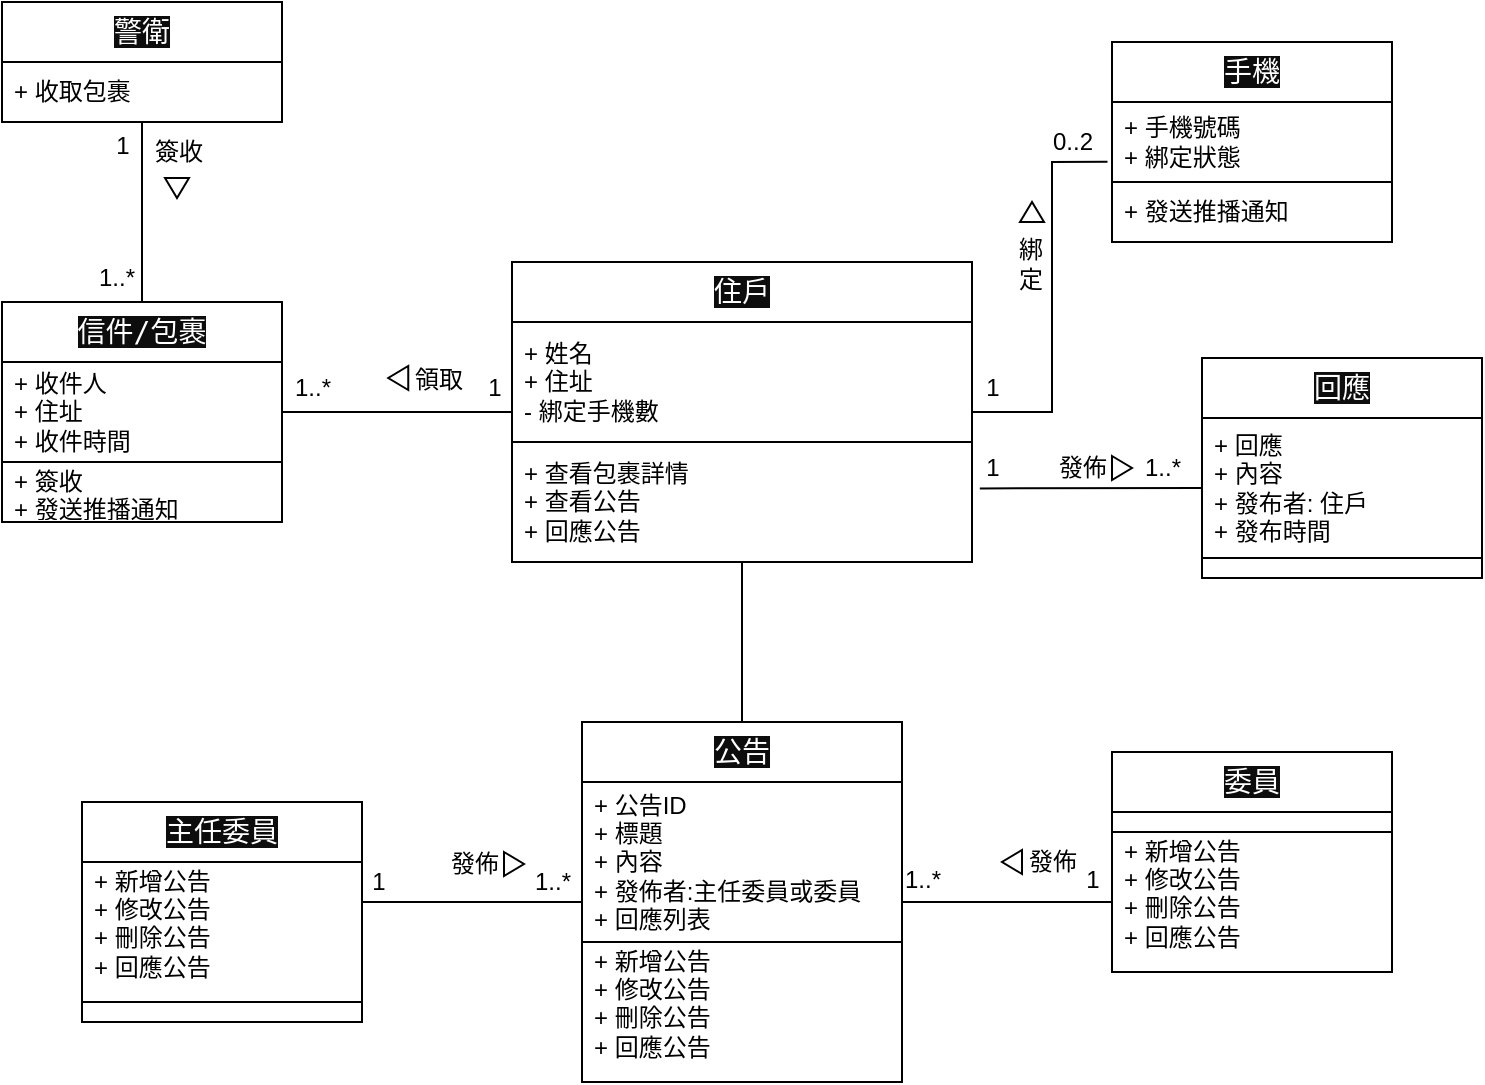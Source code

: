 <mxfile>
    <diagram id="9gg1T1xBj6iN2cqRKnsw" name="第1頁">
        <mxGraphModel dx="1931" dy="760" grid="1" gridSize="10" guides="1" tooltips="1" connect="1" arrows="1" fold="1" page="1" pageScale="1" pageWidth="827" pageHeight="1169" math="0" shadow="0">
            <root>
                <mxCell id="0"/>
                <mxCell id="1" parent="0"/>
                <mxCell id="49" style="edgeStyle=none;html=1;endArrow=none;endFill=0;" parent="1" source="7" target="19" edge="1">
                    <mxGeometry relative="1" as="geometry"/>
                </mxCell>
                <mxCell id="52" style="edgeStyle=none;html=1;entryX=-0.016;entryY=0.747;entryDx=0;entryDy=0;entryPerimeter=0;targetPerimeterSpacing=2;rounded=0;endArrow=none;endFill=0;" parent="1" source="7" target="38" edge="1">
                    <mxGeometry relative="1" as="geometry">
                        <Array as="points">
                            <mxPoint x="-258" y="305"/>
                            <mxPoint x="-258" y="180"/>
                        </Array>
                    </mxGeometry>
                </mxCell>
                <mxCell id="53" style="edgeStyle=none;rounded=0;html=1;entryX=0;entryY=0.5;entryDx=0;entryDy=0;targetPerimeterSpacing=2;exitX=1.017;exitY=0.387;exitDx=0;exitDy=0;exitPerimeter=0;endArrow=none;endFill=0;" parent="1" source="32" target="35" edge="1">
                    <mxGeometry relative="1" as="geometry"/>
                </mxCell>
                <mxCell id="7" value="&lt;span style=&quot;color: rgb(255, 255, 255); font-family: &amp;quot;Söhne Mono&amp;quot;, Monaco, &amp;quot;Andale Mono&amp;quot;, &amp;quot;Ubuntu Mono&amp;quot;, monospace; font-size: 14px; text-align: left; background-color: rgb(13, 13, 13);&quot;&gt; 住戶  &lt;/span&gt;" style="swimlane;fontStyle=0;childLayout=stackLayout;horizontal=1;startSize=30;horizontalStack=0;resizeParent=1;resizeParentMax=0;resizeLast=0;collapsible=1;marginBottom=0;whiteSpace=wrap;html=1;fillColor=none;" parent="1" vertex="1">
                    <mxGeometry x="-528" y="230" width="230" height="150" as="geometry"/>
                </mxCell>
                <mxCell id="31" value="+ 姓名&lt;br&gt;+ 住址&lt;br&gt;- 綁定手機數" style="text;strokeColor=default;fillColor=none;align=left;verticalAlign=middle;spacingLeft=4;spacingRight=4;overflow=hidden;points=[[0,0.5],[1,0.5]];portConstraint=eastwest;rotatable=0;whiteSpace=wrap;html=1;" parent="7" vertex="1">
                    <mxGeometry y="30" width="230" height="60" as="geometry"/>
                </mxCell>
                <mxCell id="32" value="+ 查看包裹詳情&lt;br&gt;+ 查看公告&lt;br&gt;+ 回應公告" style="text;strokeColor=default;fillColor=none;align=left;verticalAlign=middle;spacingLeft=4;spacingRight=4;overflow=hidden;points=[[0,0.5],[1,0.5]];portConstraint=eastwest;rotatable=0;whiteSpace=wrap;html=1;" parent="7" vertex="1">
                    <mxGeometry y="90" width="230" height="60" as="geometry"/>
                </mxCell>
                <mxCell id="47" style="edgeStyle=none;html=1;entryX=0.5;entryY=0;entryDx=0;entryDy=0;endArrow=none;endFill=0;" parent="1" source="11" target="15" edge="1">
                    <mxGeometry relative="1" as="geometry"/>
                </mxCell>
                <mxCell id="11" value="&lt;span style=&quot;color: rgb(255, 255, 255); font-family: &amp;quot;Söhne Mono&amp;quot;, Monaco, &amp;quot;Andale Mono&amp;quot;, &amp;quot;Ubuntu Mono&amp;quot;, monospace; font-size: 14px; text-align: left; background-color: rgb(13, 13, 13);&quot;&gt;警衛&lt;/span&gt;" style="swimlane;fontStyle=0;childLayout=stackLayout;horizontal=1;startSize=30;horizontalStack=0;resizeParent=1;resizeParentMax=0;resizeLast=0;collapsible=1;marginBottom=0;whiteSpace=wrap;html=1;fillColor=none;" parent="1" vertex="1">
                    <mxGeometry x="-783" y="100" width="140" height="60" as="geometry"/>
                </mxCell>
                <mxCell id="12" value="+ 收取包裹" style="text;strokeColor=default;fillColor=none;align=left;verticalAlign=middle;spacingLeft=4;spacingRight=4;overflow=hidden;points=[[0,0.5],[1,0.5]];portConstraint=eastwest;rotatable=0;whiteSpace=wrap;html=1;" parent="11" vertex="1">
                    <mxGeometry y="30" width="140" height="30" as="geometry"/>
                </mxCell>
                <mxCell id="15" value="&lt;span style=&quot;color: rgb(255, 255, 255); font-family: &amp;quot;Söhne Mono&amp;quot;, Monaco, &amp;quot;Andale Mono&amp;quot;, &amp;quot;Ubuntu Mono&amp;quot;, monospace; font-size: 14px; text-align: left; background-color: rgb(13, 13, 13);&quot;&gt; 信件/包裹&lt;/span&gt;" style="swimlane;fontStyle=0;childLayout=stackLayout;horizontal=1;startSize=30;horizontalStack=0;resizeParent=1;resizeParentMax=0;resizeLast=0;collapsible=1;marginBottom=0;whiteSpace=wrap;html=1;fillColor=none;" parent="1" vertex="1">
                    <mxGeometry x="-783" y="250" width="140" height="110" as="geometry"/>
                </mxCell>
                <mxCell id="33" value="+ 收件人&lt;br&gt;+ 住址&lt;br&gt;+ 收件時間" style="text;strokeColor=default;fillColor=none;align=left;verticalAlign=middle;spacingLeft=4;spacingRight=4;overflow=hidden;points=[[0,0.5],[1,0.5]];portConstraint=eastwest;rotatable=0;whiteSpace=wrap;html=1;" parent="15" vertex="1">
                    <mxGeometry y="30" width="140" height="50" as="geometry"/>
                </mxCell>
                <mxCell id="21" value="+ 簽收&lt;br&gt;+ 發送推播通知" style="text;strokeColor=default;fillColor=none;align=left;verticalAlign=middle;spacingLeft=4;spacingRight=4;overflow=hidden;points=[[0,0.5],[1,0.5]];portConstraint=eastwest;rotatable=0;whiteSpace=wrap;html=1;" parent="15" vertex="1">
                    <mxGeometry y="80" width="140" height="30" as="geometry"/>
                </mxCell>
                <mxCell id="50" style="edgeStyle=none;html=1;endArrow=none;endFill=0;" parent="1" source="19" edge="1">
                    <mxGeometry relative="1" as="geometry">
                        <mxPoint x="-603" y="550" as="targetPoint"/>
                    </mxGeometry>
                </mxCell>
                <mxCell id="54" style="edgeStyle=none;rounded=0;html=1;entryX=0;entryY=0.5;entryDx=0;entryDy=0;targetPerimeterSpacing=2;endArrow=none;endFill=0;" parent="1" source="19" target="43" edge="1">
                    <mxGeometry relative="1" as="geometry"/>
                </mxCell>
                <mxCell id="19" value="&lt;span style=&quot;color: rgb(255, 255, 255); font-family: &amp;quot;Söhne Mono&amp;quot;, Monaco, &amp;quot;Andale Mono&amp;quot;, &amp;quot;Ubuntu Mono&amp;quot;, monospace; font-size: 14px; text-align: left; background-color: rgb(13, 13, 13);&quot;&gt;  公告     &lt;/span&gt;" style="swimlane;fontStyle=0;childLayout=stackLayout;horizontal=1;startSize=30;horizontalStack=0;resizeParent=1;resizeParentMax=0;resizeLast=0;collapsible=1;marginBottom=0;whiteSpace=wrap;html=1;fillColor=none;" parent="1" vertex="1">
                    <mxGeometry x="-493" y="460" width="160" height="180" as="geometry"/>
                </mxCell>
                <mxCell id="20" value="+ 公告ID&lt;br&gt;+ 標題&lt;br&gt;+ 內容&lt;br&gt;+ 發佈者:主任委員或委員&lt;br&gt;+ 回應列表" style="text;strokeColor=default;fillColor=none;align=left;verticalAlign=middle;spacingLeft=4;spacingRight=4;overflow=hidden;points=[[0,0.5],[1,0.5]];portConstraint=eastwest;rotatable=0;whiteSpace=wrap;html=1;" parent="19" vertex="1">
                    <mxGeometry y="30" width="160" height="80" as="geometry"/>
                </mxCell>
                <mxCell id="22" value="+ 新增公告&lt;br&gt;+ 修改公告&lt;br&gt;+ 刪除公告&lt;br&gt;+ 回應公告&lt;br&gt;&amp;nbsp;" style="text;strokeColor=none;fillColor=none;align=left;verticalAlign=middle;spacingLeft=4;spacingRight=4;overflow=hidden;points=[[0,0.5],[1,0.5]];portConstraint=eastwest;rotatable=0;whiteSpace=wrap;html=1;" parent="19" vertex="1">
                    <mxGeometry y="110" width="160" height="70" as="geometry"/>
                </mxCell>
                <mxCell id="34" value="&lt;span style=&quot;color: rgb(255, 255, 255); font-family: &amp;quot;Söhne Mono&amp;quot;, Monaco, &amp;quot;Andale Mono&amp;quot;, &amp;quot;Ubuntu Mono&amp;quot;, monospace; font-size: 14px; text-align: left; background-color: rgb(13, 13, 13);&quot;&gt;回應&lt;/span&gt;" style="swimlane;fontStyle=0;childLayout=stackLayout;horizontal=1;startSize=30;horizontalStack=0;resizeParent=1;resizeParentMax=0;resizeLast=0;collapsible=1;marginBottom=0;whiteSpace=wrap;html=1;fillColor=none;" parent="1" vertex="1">
                    <mxGeometry x="-183" y="278" width="140" height="110" as="geometry"/>
                </mxCell>
                <mxCell id="35" value="+ 回應&lt;br&gt;+ 內容&lt;br&gt;+ 發布者: 住戶&lt;br&gt;+ 發布時間" style="text;strokeColor=default;fillColor=none;align=left;verticalAlign=middle;spacingLeft=4;spacingRight=4;overflow=hidden;points=[[0,0.5],[1,0.5]];portConstraint=eastwest;rotatable=0;whiteSpace=wrap;html=1;" parent="34" vertex="1">
                    <mxGeometry y="30" width="140" height="70" as="geometry"/>
                </mxCell>
                <mxCell id="36" value="" style="text;strokeColor=default;fillColor=none;align=left;verticalAlign=middle;spacingLeft=4;spacingRight=4;overflow=hidden;points=[[0,0.5],[1,0.5]];portConstraint=eastwest;rotatable=0;whiteSpace=wrap;html=1;" parent="34" vertex="1">
                    <mxGeometry y="100" width="140" height="10" as="geometry"/>
                </mxCell>
                <mxCell id="37" value="&lt;span style=&quot;color: rgb(255, 255, 255); font-family: &amp;quot;Söhne Mono&amp;quot;, Monaco, &amp;quot;Andale Mono&amp;quot;, &amp;quot;Ubuntu Mono&amp;quot;, monospace; font-size: 14px; text-align: left; background-color: rgb(13, 13, 13);&quot;&gt;手機&lt;/span&gt;" style="swimlane;fontStyle=0;childLayout=stackLayout;horizontal=1;startSize=30;horizontalStack=0;resizeParent=1;resizeParentMax=0;resizeLast=0;collapsible=1;marginBottom=0;whiteSpace=wrap;html=1;fillColor=none;" parent="1" vertex="1">
                    <mxGeometry x="-228" y="120" width="140" height="100" as="geometry"/>
                </mxCell>
                <mxCell id="38" value="+ 手機號碼&lt;br&gt;+ 綁定狀態&lt;br&gt;" style="text;strokeColor=default;fillColor=none;align=left;verticalAlign=middle;spacingLeft=4;spacingRight=4;overflow=hidden;points=[[0,0.5],[1,0.5]];portConstraint=eastwest;rotatable=0;whiteSpace=wrap;html=1;" parent="37" vertex="1">
                    <mxGeometry y="30" width="140" height="40" as="geometry"/>
                </mxCell>
                <mxCell id="39" value="+ 發送推播通知" style="text;strokeColor=default;fillColor=none;align=left;verticalAlign=middle;spacingLeft=4;spacingRight=4;overflow=hidden;points=[[0,0.5],[1,0.5]];portConstraint=eastwest;rotatable=0;whiteSpace=wrap;html=1;" parent="37" vertex="1">
                    <mxGeometry y="70" width="140" height="30" as="geometry"/>
                </mxCell>
                <mxCell id="40" value="&lt;span style=&quot;color: rgb(255, 255, 255); font-family: &amp;quot;Söhne Mono&amp;quot;, Monaco, &amp;quot;Andale Mono&amp;quot;, &amp;quot;Ubuntu Mono&amp;quot;, monospace; font-size: 14px; text-align: left; background-color: rgb(13, 13, 13);&quot;&gt;委員&lt;/span&gt;" style="swimlane;fontStyle=0;childLayout=stackLayout;horizontal=1;startSize=30;horizontalStack=0;resizeParent=1;resizeParentMax=0;resizeLast=0;collapsible=1;marginBottom=0;whiteSpace=wrap;html=1;fillColor=none;" parent="1" vertex="1">
                    <mxGeometry x="-228" y="475" width="140" height="110" as="geometry"/>
                </mxCell>
                <mxCell id="42" value="" style="text;strokeColor=default;fillColor=none;align=left;verticalAlign=middle;spacingLeft=4;spacingRight=4;overflow=hidden;points=[[0,0.5],[1,0.5]];portConstraint=eastwest;rotatable=0;whiteSpace=wrap;html=1;" parent="40" vertex="1">
                    <mxGeometry y="30" width="140" height="10" as="geometry"/>
                </mxCell>
                <mxCell id="43" value="+ 新增公告&lt;br&gt;+ 修改公告&lt;br&gt;+ 刪除公告&lt;br&gt;+ 回應公告&lt;br&gt;&amp;nbsp;" style="text;strokeColor=none;fillColor=none;align=left;verticalAlign=middle;spacingLeft=4;spacingRight=4;overflow=hidden;points=[[0,0.5],[1,0.5]];portConstraint=eastwest;rotatable=0;whiteSpace=wrap;html=1;" parent="40" vertex="1">
                    <mxGeometry y="40" width="140" height="70" as="geometry"/>
                </mxCell>
                <mxCell id="44" value="&lt;span style=&quot;color: rgb(255, 255, 255); font-family: &amp;quot;Söhne Mono&amp;quot;, Monaco, &amp;quot;Andale Mono&amp;quot;, &amp;quot;Ubuntu Mono&amp;quot;, monospace; font-size: 14px; text-align: left; background-color: rgb(13, 13, 13);&quot;&gt;主任委員&lt;/span&gt;" style="swimlane;fontStyle=0;childLayout=stackLayout;horizontal=1;startSize=30;horizontalStack=0;resizeParent=1;resizeParentMax=0;resizeLast=0;collapsible=1;marginBottom=0;whiteSpace=wrap;html=1;fillColor=none;" parent="1" vertex="1">
                    <mxGeometry x="-743" y="500" width="140" height="110" as="geometry"/>
                </mxCell>
                <mxCell id="46" value="+ 新增公告&lt;br&gt;+ 修改公告&lt;br&gt;+ 刪除公告&lt;br&gt;+ 回應公告&lt;br&gt;&amp;nbsp;" style="text;strokeColor=none;fillColor=none;align=left;verticalAlign=middle;spacingLeft=4;spacingRight=4;overflow=hidden;points=[[0,0.5],[1,0.5]];portConstraint=eastwest;rotatable=0;whiteSpace=wrap;html=1;" parent="44" vertex="1">
                    <mxGeometry y="30" width="140" height="70" as="geometry"/>
                </mxCell>
                <mxCell id="45" value="" style="text;strokeColor=default;fillColor=none;align=left;verticalAlign=middle;spacingLeft=4;spacingRight=4;overflow=hidden;points=[[0,0.5],[1,0.5]];portConstraint=eastwest;rotatable=0;whiteSpace=wrap;html=1;" parent="44" vertex="1">
                    <mxGeometry y="100" width="140" height="10" as="geometry"/>
                </mxCell>
                <mxCell id="48" style="edgeStyle=none;html=1;endArrow=none;endFill=0;" parent="1" source="33" target="7" edge="1">
                    <mxGeometry relative="1" as="geometry"/>
                </mxCell>
                <mxCell id="56" value="&lt;font style=&quot;font-size: 12px;&quot;&gt;簽收&lt;/font&gt;" style="text;html=1;align=center;verticalAlign=middle;resizable=0;points=[];autosize=1;strokeColor=none;fillColor=none;strokeWidth=2;" parent="1" vertex="1">
                    <mxGeometry x="-720.5" y="160" width="50" height="30" as="geometry"/>
                </mxCell>
                <mxCell id="57" value="1" style="text;html=1;align=center;verticalAlign=middle;resizable=0;points=[];autosize=1;strokeColor=none;fillColor=none;fontSize=12;strokeWidth=0;" parent="1" vertex="1">
                    <mxGeometry x="-738" y="157" width="30" height="30" as="geometry"/>
                </mxCell>
                <mxCell id="58" value="1..*" style="text;html=1;align=center;verticalAlign=middle;resizable=0;points=[];autosize=1;strokeColor=none;fillColor=none;fontSize=12;strokeWidth=0;" parent="1" vertex="1">
                    <mxGeometry x="-746" y="223" width="40" height="30" as="geometry"/>
                </mxCell>
                <mxCell id="59" value="1" style="text;html=1;align=center;verticalAlign=middle;resizable=0;points=[];autosize=1;strokeColor=none;fillColor=none;fontSize=12;strokeWidth=0;" parent="1" vertex="1">
                    <mxGeometry x="-552" y="278" width="30" height="30" as="geometry"/>
                </mxCell>
                <mxCell id="60" value="1..*" style="text;html=1;align=center;verticalAlign=middle;resizable=0;points=[];autosize=1;strokeColor=none;fillColor=none;fontSize=12;strokeWidth=0;" parent="1" vertex="1">
                    <mxGeometry x="-648" y="278" width="40" height="30" as="geometry"/>
                </mxCell>
                <mxCell id="66" value="" style="triangle;whiteSpace=wrap;html=1;strokeColor=default;fillColor=none;rotation=90;" parent="1" vertex="1">
                    <mxGeometry x="-700.5" y="187" width="10" height="12" as="geometry"/>
                </mxCell>
                <mxCell id="68" value="1" style="text;html=1;align=center;verticalAlign=middle;resizable=0;points=[];autosize=1;strokeColor=none;fillColor=none;fontSize=12;strokeWidth=0;" parent="1" vertex="1">
                    <mxGeometry x="-609.87" y="525" width="30" height="30" as="geometry"/>
                </mxCell>
                <mxCell id="69" value="1..*" style="text;html=1;align=center;verticalAlign=middle;resizable=0;points=[];autosize=1;strokeColor=none;fillColor=none;fontSize=12;strokeWidth=0;" parent="1" vertex="1">
                    <mxGeometry x="-528" y="525" width="40" height="30" as="geometry"/>
                </mxCell>
                <mxCell id="78" value="" style="group" parent="1" vertex="1" connectable="0">
                    <mxGeometry x="-572" y="516" width="50" height="30" as="geometry"/>
                </mxCell>
                <mxCell id="70" value="" style="triangle;whiteSpace=wrap;html=1;strokeColor=default;fillColor=none;rotation=0;" parent="78" vertex="1">
                    <mxGeometry x="40" y="9" width="10" height="12" as="geometry"/>
                </mxCell>
                <mxCell id="73" value="&lt;font style=&quot;font-size: 12px;&quot;&gt;發佈&lt;/font&gt;" style="text;html=1;align=center;verticalAlign=middle;resizable=0;points=[];autosize=1;strokeColor=none;fillColor=none;strokeWidth=2;" parent="78" vertex="1">
                    <mxGeometry width="50" height="30" as="geometry"/>
                </mxCell>
                <mxCell id="79" value="" style="group" parent="1" vertex="1" connectable="0">
                    <mxGeometry x="-589.87" y="274" width="50" height="30" as="geometry"/>
                </mxCell>
                <mxCell id="61" value="" style="triangle;whiteSpace=wrap;html=1;strokeColor=default;fillColor=none;rotation=-180;" parent="79" vertex="1">
                    <mxGeometry y="8" width="10" height="12" as="geometry"/>
                </mxCell>
                <mxCell id="63" value="&lt;font style=&quot;font-size: 12px;&quot;&gt;領取&lt;/font&gt;" style="text;html=1;align=center;verticalAlign=middle;resizable=0;points=[];autosize=1;strokeColor=none;fillColor=none;strokeWidth=2;" parent="79" vertex="1">
                    <mxGeometry width="50" height="30" as="geometry"/>
                </mxCell>
                <mxCell id="81" value="1..*" style="text;html=1;align=center;verticalAlign=middle;resizable=0;points=[];autosize=1;strokeColor=none;fillColor=none;fontSize=12;strokeWidth=0;" parent="1" vertex="1">
                    <mxGeometry x="-343" y="524" width="40" height="30" as="geometry"/>
                </mxCell>
                <mxCell id="86" value="1" style="text;html=1;align=center;verticalAlign=middle;resizable=0;points=[];autosize=1;strokeColor=none;fillColor=none;fontSize=12;strokeWidth=0;" parent="1" vertex="1">
                    <mxGeometry x="-303" y="278" width="30" height="30" as="geometry"/>
                </mxCell>
                <mxCell id="87" value="0..2" style="text;html=1;align=center;verticalAlign=middle;resizable=0;points=[];autosize=1;strokeColor=none;fillColor=none;fontSize=12;strokeWidth=0;" parent="1" vertex="1">
                    <mxGeometry x="-268" y="155" width="40" height="30" as="geometry"/>
                </mxCell>
                <mxCell id="88" value="" style="triangle;whiteSpace=wrap;html=1;strokeColor=default;fillColor=none;rotation=-90;" parent="1" vertex="1">
                    <mxGeometry x="-273" y="199" width="10" height="12" as="geometry"/>
                </mxCell>
                <mxCell id="91" value="綁&lt;br&gt;定" style="text;html=1;align=center;verticalAlign=middle;resizable=0;points=[];autosize=1;strokeColor=none;fillColor=none;fontSize=12;" parent="1" vertex="1">
                    <mxGeometry x="-289" y="211" width="40" height="40" as="geometry"/>
                </mxCell>
                <mxCell id="92" value="1" style="text;html=1;align=center;verticalAlign=middle;resizable=0;points=[];autosize=1;strokeColor=none;fillColor=none;fontSize=12;strokeWidth=0;" parent="1" vertex="1">
                    <mxGeometry x="-303" y="318" width="30" height="30" as="geometry"/>
                </mxCell>
                <mxCell id="93" value="1..*" style="text;html=1;align=center;verticalAlign=middle;resizable=0;points=[];autosize=1;strokeColor=none;fillColor=none;fontSize=12;strokeWidth=0;" parent="1" vertex="1">
                    <mxGeometry x="-223" y="318" width="40" height="30" as="geometry"/>
                </mxCell>
                <mxCell id="74" value="&lt;font style=&quot;font-size: 12px;&quot;&gt;發佈&lt;/font&gt;" style="text;html=1;align=center;verticalAlign=middle;resizable=0;points=[];autosize=1;strokeColor=none;fillColor=none;strokeWidth=2;" parent="1" vertex="1">
                    <mxGeometry x="-283" y="515" width="50" height="30" as="geometry"/>
                </mxCell>
                <mxCell id="75" value="" style="triangle;whiteSpace=wrap;html=1;strokeColor=default;fillColor=none;rotation=-180;" parent="1" vertex="1">
                    <mxGeometry x="-283" y="524" width="10" height="12" as="geometry"/>
                </mxCell>
                <mxCell id="80" value="1" style="text;html=1;align=center;verticalAlign=middle;resizable=0;points=[];autosize=1;strokeColor=none;fillColor=none;fontSize=12;strokeWidth=0;" parent="1" vertex="1">
                    <mxGeometry x="-253" y="524" width="30" height="30" as="geometry"/>
                </mxCell>
                <mxCell id="96" value="" style="group" parent="1" vertex="1" connectable="0">
                    <mxGeometry x="-268" y="318" width="50" height="30" as="geometry"/>
                </mxCell>
                <mxCell id="94" value="" style="triangle;whiteSpace=wrap;html=1;strokeColor=default;fillColor=none;rotation=0;" parent="96" vertex="1">
                    <mxGeometry x="40" y="9" width="10" height="12" as="geometry"/>
                </mxCell>
                <mxCell id="95" value="&lt;font style=&quot;font-size: 12px;&quot;&gt;發佈&lt;/font&gt;" style="text;html=1;align=center;verticalAlign=middle;resizable=0;points=[];autosize=1;strokeColor=none;fillColor=none;strokeWidth=2;" parent="96" vertex="1">
                    <mxGeometry width="50" height="30" as="geometry"/>
                </mxCell>
            </root>
        </mxGraphModel>
    </diagram>
    <diagram id="wZ8EG4KLfT8STXQktqrc" name="第2頁">
        <mxGraphModel dx="762" dy="525" grid="1" gridSize="10" guides="1" tooltips="1" connect="1" arrows="1" fold="1" page="1" pageScale="1" pageWidth="827" pageHeight="1169" math="0" shadow="0">
            <root>
                <mxCell id="0"/>
                <mxCell id="1" parent="0"/>
                <mxCell id="mAGCSCqPMlgxsn1wnfBh-1" value="Resident" style="shape=umlActor;verticalLabelPosition=bottom;verticalAlign=top;html=1;outlineConnect=0;" parent="1" vertex="1">
                    <mxGeometry x="75" y="227.5" width="27.5" height="55" as="geometry"/>
                </mxCell>
                <mxCell id="mAGCSCqPMlgxsn1wnfBh-6" value="App" style="rounded=0;whiteSpace=wrap;html=1;fillColor=none;" parent="1" vertex="1">
                    <mxGeometry x="280" y="260" width="100" height="30" as="geometry"/>
                </mxCell>
                <mxCell id="mAGCSCqPMlgxsn1wnfBh-16" value="Checkpackagenotification()" style="text;html=1;align=center;verticalAlign=middle;resizable=0;points=[];autosize=1;strokeColor=none;fillColor=none;" parent="1" vertex="1">
                    <mxGeometry x="130" y="310" width="170" height="30" as="geometry"/>
                </mxCell>
                <mxCell id="mAGCSCqPMlgxsn1wnfBh-27" value="" style="rounded=0;whiteSpace=wrap;html=1;fillColor=#FFFFFF;rotation=90;strokeColor=#000000;" parent="1" vertex="1">
                    <mxGeometry x="303.75" y="350.25" width="52.5" height="14.5" as="geometry"/>
                </mxCell>
                <mxCell id="mAGCSCqPMlgxsn1wnfBh-29" style="edgeStyle=none;html=1;endArrow=none;endFill=0;dashed=1;exitX=0;exitY=0.5;exitDx=0;exitDy=0;" parent="1" source="mAGCSCqPMlgxsn1wnfBh-27" edge="1">
                    <mxGeometry relative="1" as="geometry">
                        <mxPoint x="330.12" y="326.87" as="sourcePoint"/>
                        <mxPoint x="330" y="290" as="targetPoint"/>
                    </mxGeometry>
                </mxCell>
                <mxCell id="mAGCSCqPMlgxsn1wnfBh-34" style="edgeStyle=none;html=1;endArrow=none;endFill=0;dashed=1;" parent="1" edge="1">
                    <mxGeometry relative="1" as="geometry">
                        <mxPoint x="88" y="450" as="sourcePoint"/>
                        <mxPoint x="90" y="300" as="targetPoint"/>
                    </mxGeometry>
                </mxCell>
                <mxCell id="mAGCSCqPMlgxsn1wnfBh-37" value="" style="endArrow=classic;html=1;entryX=0;entryY=1;entryDx=0;entryDy=0;" parent="1" edge="1">
                    <mxGeometry width="50" height="50" relative="1" as="geometry">
                        <mxPoint x="90" y="340" as="sourcePoint"/>
                        <mxPoint x="322.75" y="340.25" as="targetPoint"/>
                    </mxGeometry>
                </mxCell>
                <mxCell id="mAGCSCqPMlgxsn1wnfBh-40" value="" style="endArrow=classic;html=1;exitX=1;exitY=0.25;exitDx=0;exitDy=0;dashed=1;" parent="1" edge="1">
                    <mxGeometry width="50" height="50" relative="1" as="geometry">
                        <mxPoint x="333.625" y="375.75" as="sourcePoint"/>
                        <mxPoint x="90" y="375" as="targetPoint"/>
                    </mxGeometry>
                </mxCell>
                <mxCell id="mAGCSCqPMlgxsn1wnfBh-56" style="edgeStyle=none;html=1;entryX=0.013;entryY=-0.089;entryDx=0;entryDy=0;entryPerimeter=0;endArrow=none;endFill=0;dashed=1;" parent="1" edge="1">
                    <mxGeometry relative="1" as="geometry">
                        <mxPoint x="330" y="450" as="sourcePoint"/>
                        <mxPoint x="330.38" y="387.53" as="targetPoint"/>
                    </mxGeometry>
                </mxCell>
                <mxCell id="sUYYkm4skal2olgfPNQq-2" value="Displaynotice&lt;br&gt;" style="text;html=1;align=center;verticalAlign=middle;resizable=0;points=[];autosize=1;strokeColor=none;fillColor=none;" vertex="1" parent="1">
                    <mxGeometry x="160" y="350.25" width="90" height="30" as="geometry"/>
                </mxCell>
            </root>
        </mxGraphModel>
    </diagram>
    <diagram id="BCzleYmrUUt8XYiNPfO9" name="第3頁">
        <mxGraphModel dx="762" dy="525" grid="1" gridSize="10" guides="1" tooltips="1" connect="1" arrows="1" fold="1" page="1" pageScale="1" pageWidth="827" pageHeight="1169" math="0" shadow="0">
            <root>
                <mxCell id="0"/>
                <mxCell id="1" parent="0"/>
                <mxCell id="RKTftYoluAeSTUTYI1xg-6" value="" style="endArrow=none;dashed=1;html=1;strokeWidth=1;startSize=6;sourcePerimeterSpacing=0;targetPerimeterSpacing=0;jumpSize=6;" parent="1" edge="1">
                    <mxGeometry width="50" height="50" relative="1" as="geometry">
                        <mxPoint x="130" y="570" as="sourcePoint"/>
                        <mxPoint x="132" y="350" as="targetPoint"/>
                    </mxGeometry>
                </mxCell>
                <mxCell id="RKTftYoluAeSTUTYI1xg-8" value="Viewcommunityannouncements()" style="text;html=1;align=center;verticalAlign=middle;resizable=0;points=[];autosize=1;strokeColor=none;fillColor=none;" parent="1" vertex="1">
                    <mxGeometry x="141.92" y="371" width="200" height="30" as="geometry"/>
                </mxCell>
                <mxCell id="RKTftYoluAeSTUTYI1xg-15" value="" style="rounded=0;whiteSpace=wrap;html=1;strokeColor=#000000;fillColor=#FFFFFF;rotation=90;" parent="1" vertex="1">
                    <mxGeometry x="342.26" y="419.2" width="58.08" height="18.18" as="geometry"/>
                </mxCell>
                <mxCell id="RKTftYoluAeSTUTYI1xg-17" value="" style="endArrow=none;dashed=1;html=1;strokeWidth=1;startSize=6;sourcePerimeterSpacing=0;targetPerimeterSpacing=0;jumpSize=6;" parent="1" edge="1">
                    <mxGeometry width="50" height="50" relative="1" as="geometry">
                        <mxPoint x="372" y="570" as="sourcePoint"/>
                        <mxPoint x="371.67" y="450" as="targetPoint"/>
                    </mxGeometry>
                </mxCell>
                <mxCell id="RKTftYoluAeSTUTYI1xg-18" value="" style="endArrow=none;dashed=1;html=1;strokeWidth=1;startSize=6;sourcePerimeterSpacing=0;targetPerimeterSpacing=0;jumpSize=6;exitX=0;exitY=0.5;exitDx=0;exitDy=0;" parent="1" source="RKTftYoluAeSTUTYI1xg-15" edge="1">
                    <mxGeometry width="50" height="50" relative="1" as="geometry">
                        <mxPoint x="371.47" y="390" as="sourcePoint"/>
                        <mxPoint x="372" y="340" as="targetPoint"/>
                    </mxGeometry>
                </mxCell>
                <mxCell id="l3Myt41Zj4TcFvRDpJ_x-1" value="Resident" style="shape=umlActor;verticalLabelPosition=bottom;verticalAlign=top;html=1;outlineConnect=0;" parent="1" vertex="1">
                    <mxGeometry x="118" y="270" width="27.5" height="55" as="geometry"/>
                </mxCell>
                <mxCell id="l3Myt41Zj4TcFvRDpJ_x-3" value="&lt;font color=&quot;#ffffff&quot;&gt;APP&lt;/font&gt;" style="rounded=0;whiteSpace=wrap;html=1;strokeColor=#FFFFFF;fillColor=none;" parent="1" vertex="1">
                    <mxGeometry x="326.3" y="305" width="90" height="35" as="geometry"/>
                </mxCell>
                <mxCell id="l3Myt41Zj4TcFvRDpJ_x-10" value="" style="endArrow=classic;html=1;strokeWidth=1;startSize=6;sourcePerimeterSpacing=0;targetPerimeterSpacing=0;jumpSize=6;" parent="1" edge="1">
                    <mxGeometry width="50" height="50" relative="1" as="geometry">
                        <mxPoint x="362" y="448" as="sourcePoint"/>
                        <mxPoint x="132.38" y="446" as="targetPoint"/>
                    </mxGeometry>
                </mxCell>
                <mxCell id="7YUIWyWW8uBMzjzT8FeY-1" value="Display announcements" style="text;html=1;align=center;verticalAlign=middle;resizable=0;points=[];autosize=1;strokeColor=none;fillColor=none;" vertex="1" parent="1">
                    <mxGeometry x="160.92" y="422" width="150" height="30" as="geometry"/>
                </mxCell>
                <mxCell id="KFoGQqZyh1p7FZLOTgOg-1" value="" style="endArrow=classic;html=1;entryX=0;entryY=1;entryDx=0;entryDy=0;" edge="1" parent="1">
                    <mxGeometry width="50" height="50" relative="1" as="geometry">
                        <mxPoint x="130" y="410" as="sourcePoint"/>
                        <mxPoint x="362.75" y="410.25" as="targetPoint"/>
                    </mxGeometry>
                </mxCell>
            </root>
        </mxGraphModel>
    </diagram>
    <diagram id="uHjJv9iI9nqWK3nSmOUU" name="第4頁">
        <mxGraphModel dx="762" dy="525" grid="1" gridSize="10" guides="1" tooltips="1" connect="1" arrows="1" fold="1" page="1" pageScale="1" pageWidth="827" pageHeight="1169" math="0" shadow="0">
            <root>
                <mxCell id="0"/>
                <mxCell id="1" parent="0"/>
                <mxCell id="XTXuwHWneIwqZL5scFWo-1" value="" style="endArrow=none;dashed=1;html=1;strokeWidth=1;startSize=6;sourcePerimeterSpacing=0;targetPerimeterSpacing=0;jumpSize=6;" edge="1" parent="1">
                    <mxGeometry width="50" height="50" relative="1" as="geometry">
                        <mxPoint x="242" y="610" as="sourcePoint"/>
                        <mxPoint x="244" y="390" as="targetPoint"/>
                    </mxGeometry>
                </mxCell>
                <mxCell id="XTXuwHWneIwqZL5scFWo-2" value="PostCommunityEvent()" style="text;html=1;align=center;verticalAlign=middle;resizable=0;points=[];autosize=1;strokeColor=none;fillColor=none;" vertex="1" parent="1">
                    <mxGeometry x="272.92" y="420" width="150" height="30" as="geometry"/>
                </mxCell>
                <mxCell id="XTXuwHWneIwqZL5scFWo-3" value="" style="rounded=0;whiteSpace=wrap;html=1;strokeColor=#000000;fillColor=#FFFFFF;rotation=90;" vertex="1" parent="1">
                    <mxGeometry x="454.26" y="459.2" width="58.08" height="18.18" as="geometry"/>
                </mxCell>
                <mxCell id="XTXuwHWneIwqZL5scFWo-4" value="" style="endArrow=none;dashed=1;html=1;strokeWidth=1;startSize=6;sourcePerimeterSpacing=0;targetPerimeterSpacing=0;jumpSize=6;" edge="1" parent="1">
                    <mxGeometry width="50" height="50" relative="1" as="geometry">
                        <mxPoint x="484" y="610" as="sourcePoint"/>
                        <mxPoint x="483.67" y="490" as="targetPoint"/>
                    </mxGeometry>
                </mxCell>
                <mxCell id="XTXuwHWneIwqZL5scFWo-5" value="" style="endArrow=none;dashed=1;html=1;strokeWidth=1;startSize=6;sourcePerimeterSpacing=0;targetPerimeterSpacing=0;jumpSize=6;exitX=0;exitY=0.5;exitDx=0;exitDy=0;" edge="1" parent="1" source="XTXuwHWneIwqZL5scFWo-3">
                    <mxGeometry width="50" height="50" relative="1" as="geometry">
                        <mxPoint x="483.47" y="430" as="sourcePoint"/>
                        <mxPoint x="484" y="380" as="targetPoint"/>
                    </mxGeometry>
                </mxCell>
                <mxCell id="XTXuwHWneIwqZL5scFWo-6" value="committeeMember" style="shape=umlActor;verticalLabelPosition=bottom;verticalAlign=top;html=1;outlineConnect=0;" vertex="1" parent="1">
                    <mxGeometry x="230" y="310" width="27.5" height="55" as="geometry"/>
                </mxCell>
                <mxCell id="XTXuwHWneIwqZL5scFWo-7" value="&lt;font color=&quot;#ffffff&quot;&gt;APP&lt;/font&gt;" style="rounded=0;whiteSpace=wrap;html=1;strokeColor=#FFFFFF;fillColor=none;" vertex="1" parent="1">
                    <mxGeometry x="438.3" y="345" width="90" height="35" as="geometry"/>
                </mxCell>
                <mxCell id="XTXuwHWneIwqZL5scFWo-8" value="" style="endArrow=classic;html=1;strokeWidth=1;startSize=6;sourcePerimeterSpacing=0;targetPerimeterSpacing=0;jumpSize=6;" edge="1" parent="1">
                    <mxGeometry width="50" height="50" relative="1" as="geometry">
                        <mxPoint x="474" y="488" as="sourcePoint"/>
                        <mxPoint x="244.38" y="486" as="targetPoint"/>
                    </mxGeometry>
                </mxCell>
                <mxCell id="XTXuwHWneIwqZL5scFWo-9" value="Notificationsuccessful" style="text;html=1;align=center;verticalAlign=middle;resizable=0;points=[];autosize=1;strokeColor=none;fillColor=none;" vertex="1" parent="1">
                    <mxGeometry x="277.92" y="462" width="140" height="30" as="geometry"/>
                </mxCell>
                <mxCell id="XTXuwHWneIwqZL5scFWo-10" value="" style="endArrow=classic;html=1;entryX=0;entryY=1;entryDx=0;entryDy=0;" edge="1" parent="1">
                    <mxGeometry width="50" height="50" relative="1" as="geometry">
                        <mxPoint x="242" y="450" as="sourcePoint"/>
                        <mxPoint x="474.75" y="450.25" as="targetPoint"/>
                    </mxGeometry>
                </mxCell>
            </root>
        </mxGraphModel>
    </diagram>
    <diagram id="jD3OHQOiYkp4ncWh-HjI" name="第5頁">
        <mxGraphModel dx="762" dy="525" grid="1" gridSize="10" guides="1" tooltips="1" connect="1" arrows="1" fold="1" page="1" pageScale="1" pageWidth="827" pageHeight="1169" math="0" shadow="0">
            <root>
                <mxCell id="0"/>
                <mxCell id="1" parent="0"/>
                <mxCell id="ggdcQmmBuKAxl0EA_KKR-1" value="" style="endArrow=none;dashed=1;html=1;strokeWidth=1;startSize=6;sourcePerimeterSpacing=0;targetPerimeterSpacing=0;jumpSize=6;" edge="1" parent="1">
                    <mxGeometry width="50" height="50" relative="1" as="geometry">
                        <mxPoint x="192" y="585" as="sourcePoint"/>
                        <mxPoint x="194.0" y="365" as="targetPoint"/>
                    </mxGeometry>
                </mxCell>
                <mxCell id="ggdcQmmBuKAxl0EA_KKR-2" value="ReportSafetyIncident()" style="text;html=1;align=center;verticalAlign=middle;resizable=0;points=[];autosize=1;strokeColor=none;fillColor=none;" vertex="1" parent="1">
                    <mxGeometry x="227.92" y="395" width="140" height="30" as="geometry"/>
                </mxCell>
                <mxCell id="ggdcQmmBuKAxl0EA_KKR-3" value="" style="rounded=0;whiteSpace=wrap;html=1;strokeColor=#000000;fillColor=#FFFFFF;rotation=90;" vertex="1" parent="1">
                    <mxGeometry x="404.26" y="434.2" width="58.08" height="18.18" as="geometry"/>
                </mxCell>
                <mxCell id="ggdcQmmBuKAxl0EA_KKR-4" value="" style="endArrow=none;dashed=1;html=1;strokeWidth=1;startSize=6;sourcePerimeterSpacing=0;targetPerimeterSpacing=0;jumpSize=6;" edge="1" parent="1">
                    <mxGeometry width="50" height="50" relative="1" as="geometry">
                        <mxPoint x="434" y="585" as="sourcePoint"/>
                        <mxPoint x="433.67" y="465" as="targetPoint"/>
                    </mxGeometry>
                </mxCell>
                <mxCell id="ggdcQmmBuKAxl0EA_KKR-5" value="" style="endArrow=none;dashed=1;html=1;strokeWidth=1;startSize=6;sourcePerimeterSpacing=0;targetPerimeterSpacing=0;jumpSize=6;exitX=0;exitY=0.5;exitDx=0;exitDy=0;" edge="1" parent="1" source="ggdcQmmBuKAxl0EA_KKR-3">
                    <mxGeometry width="50" height="50" relative="1" as="geometry">
                        <mxPoint x="433.47" y="405" as="sourcePoint"/>
                        <mxPoint x="434" y="355" as="targetPoint"/>
                    </mxGeometry>
                </mxCell>
                <mxCell id="ggdcQmmBuKAxl0EA_KKR-6" value="Guard" style="shape=umlActor;verticalLabelPosition=bottom;verticalAlign=top;html=1;outlineConnect=0;" vertex="1" parent="1">
                    <mxGeometry x="180" y="285" width="27.5" height="55" as="geometry"/>
                </mxCell>
                <mxCell id="ggdcQmmBuKAxl0EA_KKR-7" value="&lt;font color=&quot;#ffffff&quot;&gt;APP&lt;/font&gt;" style="rounded=0;whiteSpace=wrap;html=1;strokeColor=#FFFFFF;fillColor=none;" vertex="1" parent="1">
                    <mxGeometry x="388.3" y="320" width="90" height="35" as="geometry"/>
                </mxCell>
                <mxCell id="ggdcQmmBuKAxl0EA_KKR-8" value="" style="endArrow=classic;html=1;strokeWidth=1;startSize=6;sourcePerimeterSpacing=0;targetPerimeterSpacing=0;jumpSize=6;" edge="1" parent="1">
                    <mxGeometry width="50" height="50" relative="1" as="geometry">
                        <mxPoint x="424" y="463" as="sourcePoint"/>
                        <mxPoint x="194.38" y="461.0" as="targetPoint"/>
                    </mxGeometry>
                </mxCell>
                <mxCell id="ggdcQmmBuKAxl0EA_KKR-9" value="Notifysuccess" style="text;html=1;align=center;verticalAlign=middle;resizable=0;points=[];autosize=1;strokeColor=none;fillColor=none;" vertex="1" parent="1">
                    <mxGeometry x="247.92" y="437" width="100" height="30" as="geometry"/>
                </mxCell>
                <mxCell id="ggdcQmmBuKAxl0EA_KKR-10" value="" style="endArrow=classic;html=1;entryX=0;entryY=1;entryDx=0;entryDy=0;" edge="1" parent="1">
                    <mxGeometry width="50" height="50" relative="1" as="geometry">
                        <mxPoint x="192" y="425" as="sourcePoint"/>
                        <mxPoint x="424.75" y="425.25" as="targetPoint"/>
                    </mxGeometry>
                </mxCell>
            </root>
        </mxGraphModel>
    </diagram>
    <diagram id="-Fmjwv0yqj95WA-TdLZ1" name="第6頁">
        <mxGraphModel dx="762" dy="525" grid="1" gridSize="10" guides="1" tooltips="1" connect="1" arrows="1" fold="1" page="1" pageScale="1" pageWidth="827" pageHeight="1169" math="0" shadow="0">
            <root>
                <mxCell id="0"/>
                <mxCell id="1" parent="0"/>
                <mxCell id="ih1GTp4goqAnx9n_RKBW-1" value="" style="endArrow=none;dashed=1;html=1;strokeWidth=1;startSize=6;sourcePerimeterSpacing=0;targetPerimeterSpacing=0;jumpSize=6;" edge="1" parent="1">
                    <mxGeometry width="50" height="50" relative="1" as="geometry">
                        <mxPoint x="252" y="650" as="sourcePoint"/>
                        <mxPoint x="254.0" y="430" as="targetPoint"/>
                    </mxGeometry>
                </mxCell>
                <mxCell id="ih1GTp4goqAnx9n_RKBW-2" value="SubmitMaintenanceRequest()" style="text;html=1;align=center;verticalAlign=middle;resizable=0;points=[];autosize=1;strokeColor=none;fillColor=none;" vertex="1" parent="1">
                    <mxGeometry x="267.92" y="460" width="180" height="30" as="geometry"/>
                </mxCell>
                <mxCell id="ih1GTp4goqAnx9n_RKBW-3" value="" style="rounded=0;whiteSpace=wrap;html=1;strokeColor=#000000;fillColor=#FFFFFF;rotation=90;" vertex="1" parent="1">
                    <mxGeometry x="464.26" y="499.2" width="58.08" height="18.18" as="geometry"/>
                </mxCell>
                <mxCell id="ih1GTp4goqAnx9n_RKBW-4" value="" style="endArrow=none;dashed=1;html=1;strokeWidth=1;startSize=6;sourcePerimeterSpacing=0;targetPerimeterSpacing=0;jumpSize=6;" edge="1" parent="1">
                    <mxGeometry width="50" height="50" relative="1" as="geometry">
                        <mxPoint x="494" y="650" as="sourcePoint"/>
                        <mxPoint x="493.67" y="530" as="targetPoint"/>
                    </mxGeometry>
                </mxCell>
                <mxCell id="ih1GTp4goqAnx9n_RKBW-5" value="" style="endArrow=none;dashed=1;html=1;strokeWidth=1;startSize=6;sourcePerimeterSpacing=0;targetPerimeterSpacing=0;jumpSize=6;exitX=0;exitY=0.5;exitDx=0;exitDy=0;" edge="1" parent="1" source="ih1GTp4goqAnx9n_RKBW-3">
                    <mxGeometry width="50" height="50" relative="1" as="geometry">
                        <mxPoint x="493.47" y="470" as="sourcePoint"/>
                        <mxPoint x="494" y="420" as="targetPoint"/>
                    </mxGeometry>
                </mxCell>
                <mxCell id="ih1GTp4goqAnx9n_RKBW-6" value="maintenance personnel" style="shape=umlActor;verticalLabelPosition=bottom;verticalAlign=top;html=1;outlineConnect=0;" vertex="1" parent="1">
                    <mxGeometry x="240" y="350" width="27.5" height="55" as="geometry"/>
                </mxCell>
                <mxCell id="ih1GTp4goqAnx9n_RKBW-7" value="&lt;font color=&quot;#ffffff&quot;&gt;APP&lt;/font&gt;" style="rounded=0;whiteSpace=wrap;html=1;strokeColor=#FFFFFF;fillColor=none;" vertex="1" parent="1">
                    <mxGeometry x="448.3" y="385" width="90" height="35" as="geometry"/>
                </mxCell>
                <mxCell id="ih1GTp4goqAnx9n_RKBW-8" value="" style="endArrow=classic;html=1;strokeWidth=1;startSize=6;sourcePerimeterSpacing=0;targetPerimeterSpacing=0;jumpSize=6;" edge="1" parent="1">
                    <mxGeometry width="50" height="50" relative="1" as="geometry">
                        <mxPoint x="484" y="528" as="sourcePoint"/>
                        <mxPoint x="254.38" y="526.0" as="targetPoint"/>
                    </mxGeometry>
                </mxCell>
                <mxCell id="ih1GTp4goqAnx9n_RKBW-9" value="Notifysuccess" style="text;html=1;align=center;verticalAlign=middle;resizable=0;points=[];autosize=1;strokeColor=none;fillColor=none;" vertex="1" parent="1">
                    <mxGeometry x="307.92" y="502" width="100" height="30" as="geometry"/>
                </mxCell>
                <mxCell id="ih1GTp4goqAnx9n_RKBW-10" value="" style="endArrow=classic;html=1;entryX=0;entryY=1;entryDx=0;entryDy=0;" edge="1" parent="1">
                    <mxGeometry width="50" height="50" relative="1" as="geometry">
                        <mxPoint x="252" y="490" as="sourcePoint"/>
                        <mxPoint x="484.75" y="490.25" as="targetPoint"/>
                    </mxGeometry>
                </mxCell>
            </root>
        </mxGraphModel>
    </diagram>
</mxfile>
